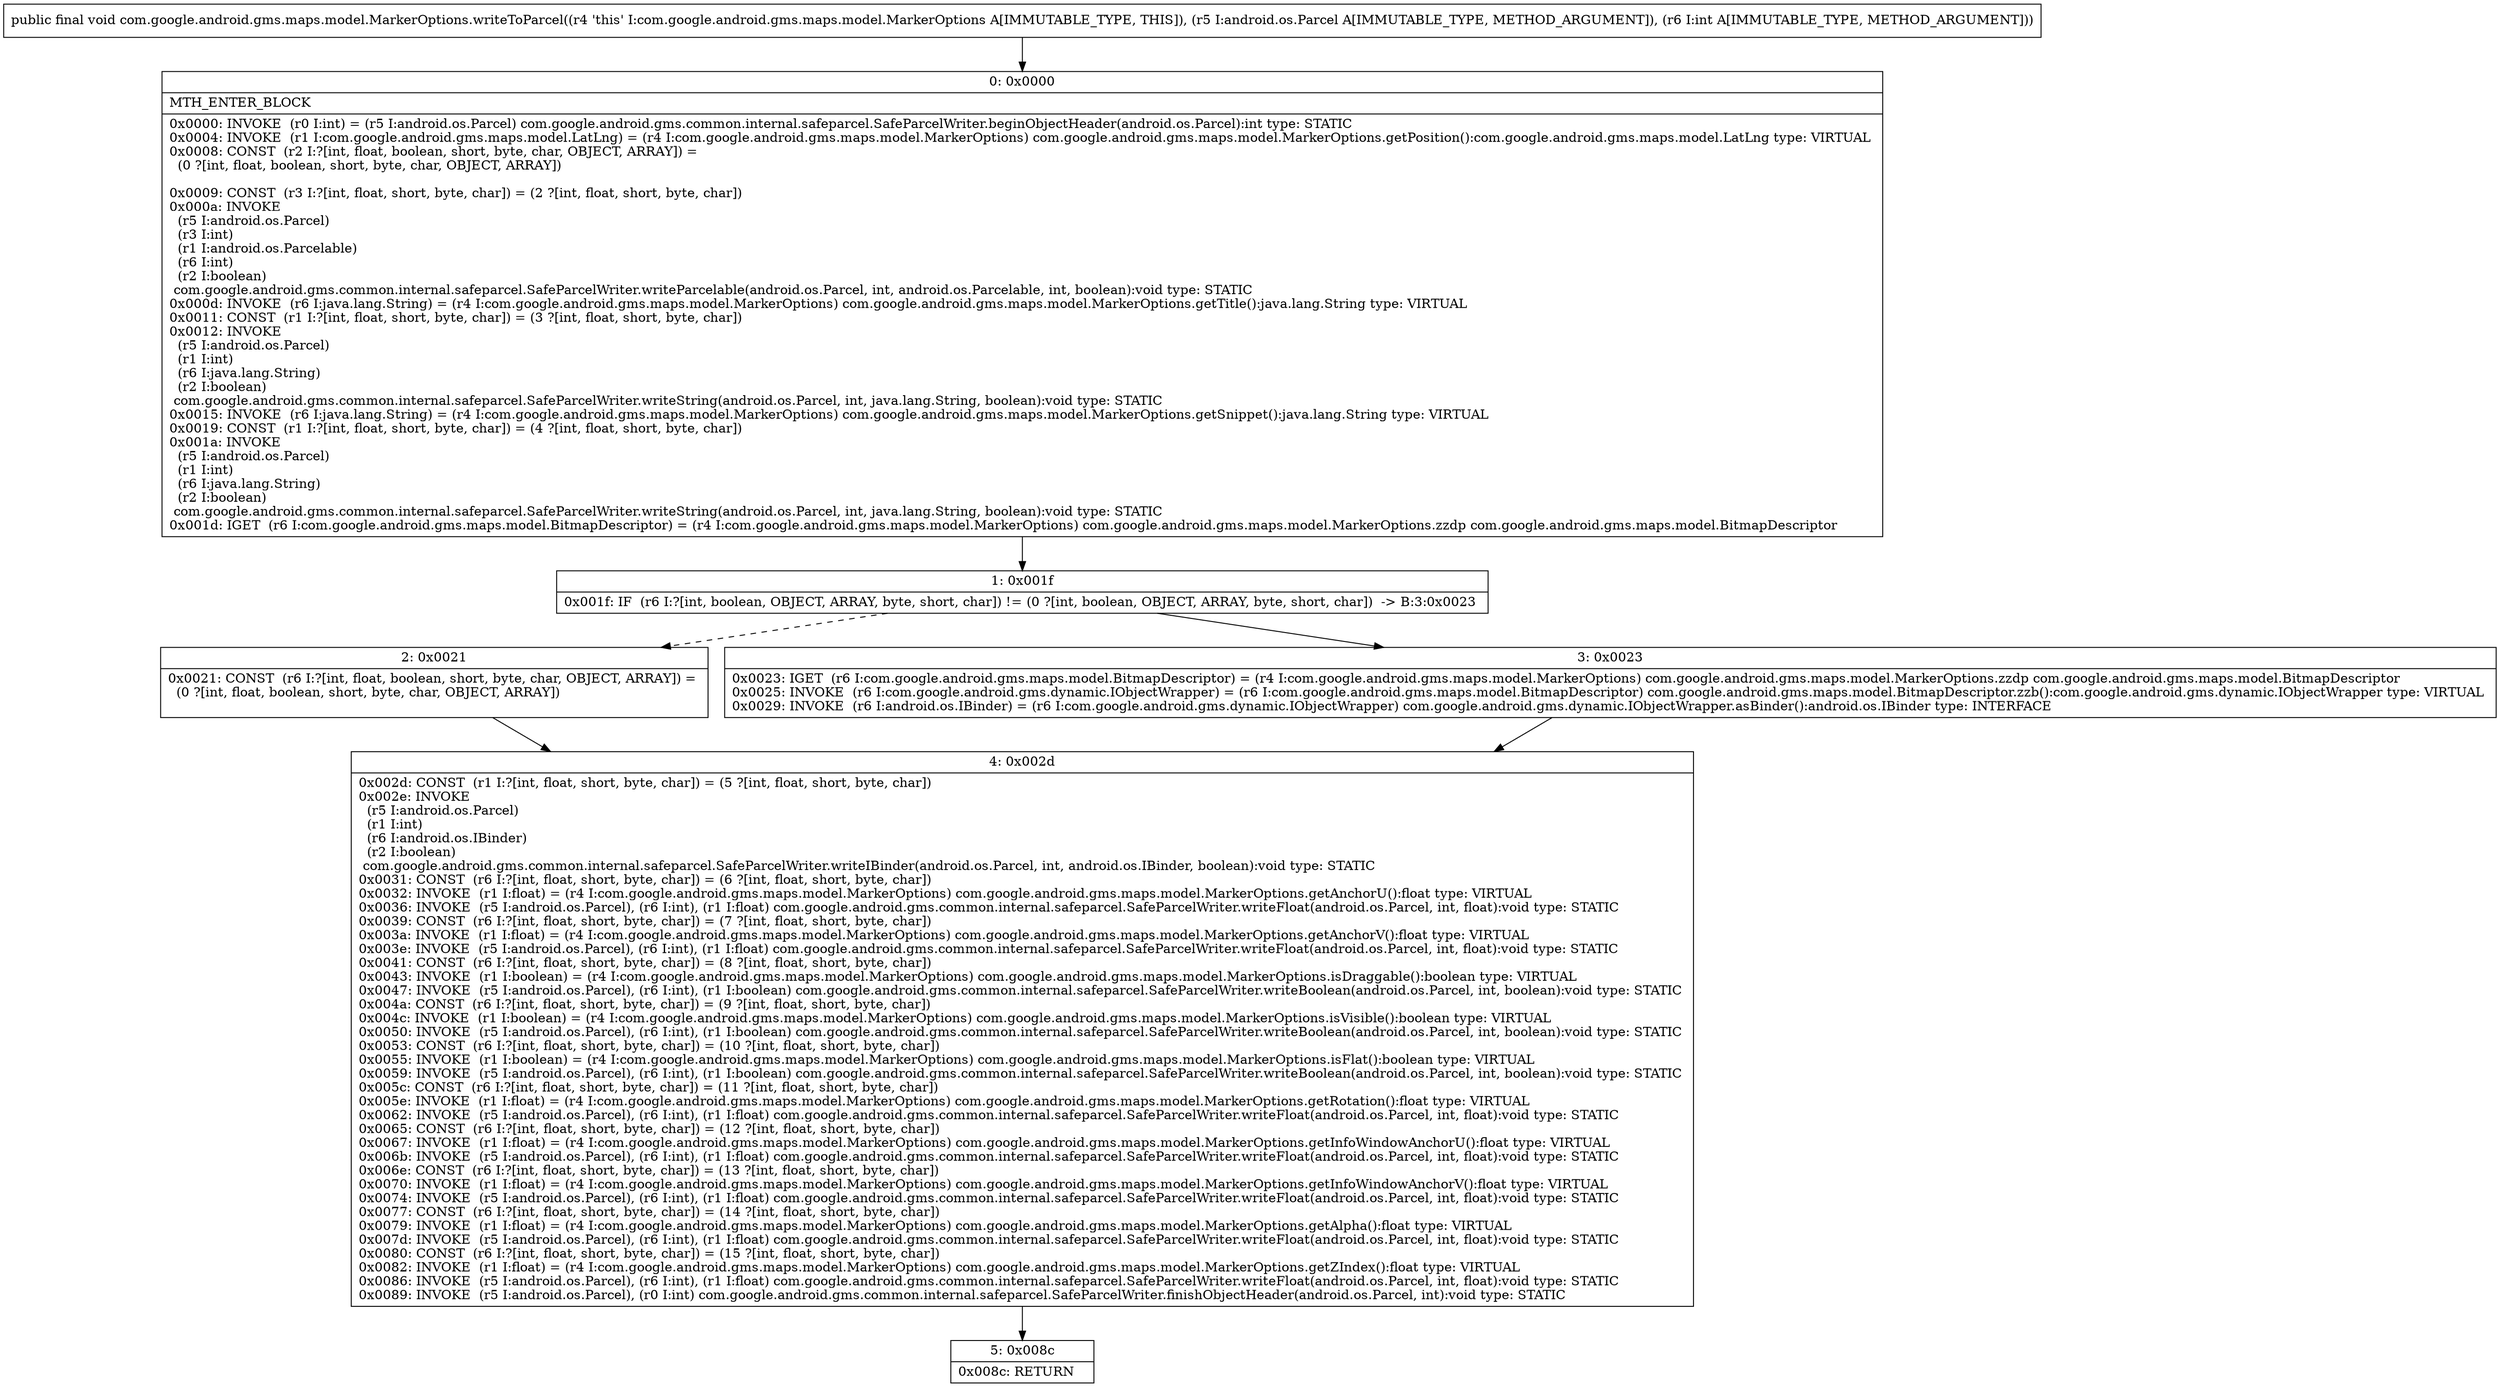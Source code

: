 digraph "CFG forcom.google.android.gms.maps.model.MarkerOptions.writeToParcel(Landroid\/os\/Parcel;I)V" {
Node_0 [shape=record,label="{0\:\ 0x0000|MTH_ENTER_BLOCK\l|0x0000: INVOKE  (r0 I:int) = (r5 I:android.os.Parcel) com.google.android.gms.common.internal.safeparcel.SafeParcelWriter.beginObjectHeader(android.os.Parcel):int type: STATIC \l0x0004: INVOKE  (r1 I:com.google.android.gms.maps.model.LatLng) = (r4 I:com.google.android.gms.maps.model.MarkerOptions) com.google.android.gms.maps.model.MarkerOptions.getPosition():com.google.android.gms.maps.model.LatLng type: VIRTUAL \l0x0008: CONST  (r2 I:?[int, float, boolean, short, byte, char, OBJECT, ARRAY]) = \l  (0 ?[int, float, boolean, short, byte, char, OBJECT, ARRAY])\l \l0x0009: CONST  (r3 I:?[int, float, short, byte, char]) = (2 ?[int, float, short, byte, char]) \l0x000a: INVOKE  \l  (r5 I:android.os.Parcel)\l  (r3 I:int)\l  (r1 I:android.os.Parcelable)\l  (r6 I:int)\l  (r2 I:boolean)\l com.google.android.gms.common.internal.safeparcel.SafeParcelWriter.writeParcelable(android.os.Parcel, int, android.os.Parcelable, int, boolean):void type: STATIC \l0x000d: INVOKE  (r6 I:java.lang.String) = (r4 I:com.google.android.gms.maps.model.MarkerOptions) com.google.android.gms.maps.model.MarkerOptions.getTitle():java.lang.String type: VIRTUAL \l0x0011: CONST  (r1 I:?[int, float, short, byte, char]) = (3 ?[int, float, short, byte, char]) \l0x0012: INVOKE  \l  (r5 I:android.os.Parcel)\l  (r1 I:int)\l  (r6 I:java.lang.String)\l  (r2 I:boolean)\l com.google.android.gms.common.internal.safeparcel.SafeParcelWriter.writeString(android.os.Parcel, int, java.lang.String, boolean):void type: STATIC \l0x0015: INVOKE  (r6 I:java.lang.String) = (r4 I:com.google.android.gms.maps.model.MarkerOptions) com.google.android.gms.maps.model.MarkerOptions.getSnippet():java.lang.String type: VIRTUAL \l0x0019: CONST  (r1 I:?[int, float, short, byte, char]) = (4 ?[int, float, short, byte, char]) \l0x001a: INVOKE  \l  (r5 I:android.os.Parcel)\l  (r1 I:int)\l  (r6 I:java.lang.String)\l  (r2 I:boolean)\l com.google.android.gms.common.internal.safeparcel.SafeParcelWriter.writeString(android.os.Parcel, int, java.lang.String, boolean):void type: STATIC \l0x001d: IGET  (r6 I:com.google.android.gms.maps.model.BitmapDescriptor) = (r4 I:com.google.android.gms.maps.model.MarkerOptions) com.google.android.gms.maps.model.MarkerOptions.zzdp com.google.android.gms.maps.model.BitmapDescriptor \l}"];
Node_1 [shape=record,label="{1\:\ 0x001f|0x001f: IF  (r6 I:?[int, boolean, OBJECT, ARRAY, byte, short, char]) != (0 ?[int, boolean, OBJECT, ARRAY, byte, short, char])  \-\> B:3:0x0023 \l}"];
Node_2 [shape=record,label="{2\:\ 0x0021|0x0021: CONST  (r6 I:?[int, float, boolean, short, byte, char, OBJECT, ARRAY]) = \l  (0 ?[int, float, boolean, short, byte, char, OBJECT, ARRAY])\l \l}"];
Node_3 [shape=record,label="{3\:\ 0x0023|0x0023: IGET  (r6 I:com.google.android.gms.maps.model.BitmapDescriptor) = (r4 I:com.google.android.gms.maps.model.MarkerOptions) com.google.android.gms.maps.model.MarkerOptions.zzdp com.google.android.gms.maps.model.BitmapDescriptor \l0x0025: INVOKE  (r6 I:com.google.android.gms.dynamic.IObjectWrapper) = (r6 I:com.google.android.gms.maps.model.BitmapDescriptor) com.google.android.gms.maps.model.BitmapDescriptor.zzb():com.google.android.gms.dynamic.IObjectWrapper type: VIRTUAL \l0x0029: INVOKE  (r6 I:android.os.IBinder) = (r6 I:com.google.android.gms.dynamic.IObjectWrapper) com.google.android.gms.dynamic.IObjectWrapper.asBinder():android.os.IBinder type: INTERFACE \l}"];
Node_4 [shape=record,label="{4\:\ 0x002d|0x002d: CONST  (r1 I:?[int, float, short, byte, char]) = (5 ?[int, float, short, byte, char]) \l0x002e: INVOKE  \l  (r5 I:android.os.Parcel)\l  (r1 I:int)\l  (r6 I:android.os.IBinder)\l  (r2 I:boolean)\l com.google.android.gms.common.internal.safeparcel.SafeParcelWriter.writeIBinder(android.os.Parcel, int, android.os.IBinder, boolean):void type: STATIC \l0x0031: CONST  (r6 I:?[int, float, short, byte, char]) = (6 ?[int, float, short, byte, char]) \l0x0032: INVOKE  (r1 I:float) = (r4 I:com.google.android.gms.maps.model.MarkerOptions) com.google.android.gms.maps.model.MarkerOptions.getAnchorU():float type: VIRTUAL \l0x0036: INVOKE  (r5 I:android.os.Parcel), (r6 I:int), (r1 I:float) com.google.android.gms.common.internal.safeparcel.SafeParcelWriter.writeFloat(android.os.Parcel, int, float):void type: STATIC \l0x0039: CONST  (r6 I:?[int, float, short, byte, char]) = (7 ?[int, float, short, byte, char]) \l0x003a: INVOKE  (r1 I:float) = (r4 I:com.google.android.gms.maps.model.MarkerOptions) com.google.android.gms.maps.model.MarkerOptions.getAnchorV():float type: VIRTUAL \l0x003e: INVOKE  (r5 I:android.os.Parcel), (r6 I:int), (r1 I:float) com.google.android.gms.common.internal.safeparcel.SafeParcelWriter.writeFloat(android.os.Parcel, int, float):void type: STATIC \l0x0041: CONST  (r6 I:?[int, float, short, byte, char]) = (8 ?[int, float, short, byte, char]) \l0x0043: INVOKE  (r1 I:boolean) = (r4 I:com.google.android.gms.maps.model.MarkerOptions) com.google.android.gms.maps.model.MarkerOptions.isDraggable():boolean type: VIRTUAL \l0x0047: INVOKE  (r5 I:android.os.Parcel), (r6 I:int), (r1 I:boolean) com.google.android.gms.common.internal.safeparcel.SafeParcelWriter.writeBoolean(android.os.Parcel, int, boolean):void type: STATIC \l0x004a: CONST  (r6 I:?[int, float, short, byte, char]) = (9 ?[int, float, short, byte, char]) \l0x004c: INVOKE  (r1 I:boolean) = (r4 I:com.google.android.gms.maps.model.MarkerOptions) com.google.android.gms.maps.model.MarkerOptions.isVisible():boolean type: VIRTUAL \l0x0050: INVOKE  (r5 I:android.os.Parcel), (r6 I:int), (r1 I:boolean) com.google.android.gms.common.internal.safeparcel.SafeParcelWriter.writeBoolean(android.os.Parcel, int, boolean):void type: STATIC \l0x0053: CONST  (r6 I:?[int, float, short, byte, char]) = (10 ?[int, float, short, byte, char]) \l0x0055: INVOKE  (r1 I:boolean) = (r4 I:com.google.android.gms.maps.model.MarkerOptions) com.google.android.gms.maps.model.MarkerOptions.isFlat():boolean type: VIRTUAL \l0x0059: INVOKE  (r5 I:android.os.Parcel), (r6 I:int), (r1 I:boolean) com.google.android.gms.common.internal.safeparcel.SafeParcelWriter.writeBoolean(android.os.Parcel, int, boolean):void type: STATIC \l0x005c: CONST  (r6 I:?[int, float, short, byte, char]) = (11 ?[int, float, short, byte, char]) \l0x005e: INVOKE  (r1 I:float) = (r4 I:com.google.android.gms.maps.model.MarkerOptions) com.google.android.gms.maps.model.MarkerOptions.getRotation():float type: VIRTUAL \l0x0062: INVOKE  (r5 I:android.os.Parcel), (r6 I:int), (r1 I:float) com.google.android.gms.common.internal.safeparcel.SafeParcelWriter.writeFloat(android.os.Parcel, int, float):void type: STATIC \l0x0065: CONST  (r6 I:?[int, float, short, byte, char]) = (12 ?[int, float, short, byte, char]) \l0x0067: INVOKE  (r1 I:float) = (r4 I:com.google.android.gms.maps.model.MarkerOptions) com.google.android.gms.maps.model.MarkerOptions.getInfoWindowAnchorU():float type: VIRTUAL \l0x006b: INVOKE  (r5 I:android.os.Parcel), (r6 I:int), (r1 I:float) com.google.android.gms.common.internal.safeparcel.SafeParcelWriter.writeFloat(android.os.Parcel, int, float):void type: STATIC \l0x006e: CONST  (r6 I:?[int, float, short, byte, char]) = (13 ?[int, float, short, byte, char]) \l0x0070: INVOKE  (r1 I:float) = (r4 I:com.google.android.gms.maps.model.MarkerOptions) com.google.android.gms.maps.model.MarkerOptions.getInfoWindowAnchorV():float type: VIRTUAL \l0x0074: INVOKE  (r5 I:android.os.Parcel), (r6 I:int), (r1 I:float) com.google.android.gms.common.internal.safeparcel.SafeParcelWriter.writeFloat(android.os.Parcel, int, float):void type: STATIC \l0x0077: CONST  (r6 I:?[int, float, short, byte, char]) = (14 ?[int, float, short, byte, char]) \l0x0079: INVOKE  (r1 I:float) = (r4 I:com.google.android.gms.maps.model.MarkerOptions) com.google.android.gms.maps.model.MarkerOptions.getAlpha():float type: VIRTUAL \l0x007d: INVOKE  (r5 I:android.os.Parcel), (r6 I:int), (r1 I:float) com.google.android.gms.common.internal.safeparcel.SafeParcelWriter.writeFloat(android.os.Parcel, int, float):void type: STATIC \l0x0080: CONST  (r6 I:?[int, float, short, byte, char]) = (15 ?[int, float, short, byte, char]) \l0x0082: INVOKE  (r1 I:float) = (r4 I:com.google.android.gms.maps.model.MarkerOptions) com.google.android.gms.maps.model.MarkerOptions.getZIndex():float type: VIRTUAL \l0x0086: INVOKE  (r5 I:android.os.Parcel), (r6 I:int), (r1 I:float) com.google.android.gms.common.internal.safeparcel.SafeParcelWriter.writeFloat(android.os.Parcel, int, float):void type: STATIC \l0x0089: INVOKE  (r5 I:android.os.Parcel), (r0 I:int) com.google.android.gms.common.internal.safeparcel.SafeParcelWriter.finishObjectHeader(android.os.Parcel, int):void type: STATIC \l}"];
Node_5 [shape=record,label="{5\:\ 0x008c|0x008c: RETURN   \l}"];
MethodNode[shape=record,label="{public final void com.google.android.gms.maps.model.MarkerOptions.writeToParcel((r4 'this' I:com.google.android.gms.maps.model.MarkerOptions A[IMMUTABLE_TYPE, THIS]), (r5 I:android.os.Parcel A[IMMUTABLE_TYPE, METHOD_ARGUMENT]), (r6 I:int A[IMMUTABLE_TYPE, METHOD_ARGUMENT])) }"];
MethodNode -> Node_0;
Node_0 -> Node_1;
Node_1 -> Node_2[style=dashed];
Node_1 -> Node_3;
Node_2 -> Node_4;
Node_3 -> Node_4;
Node_4 -> Node_5;
}

